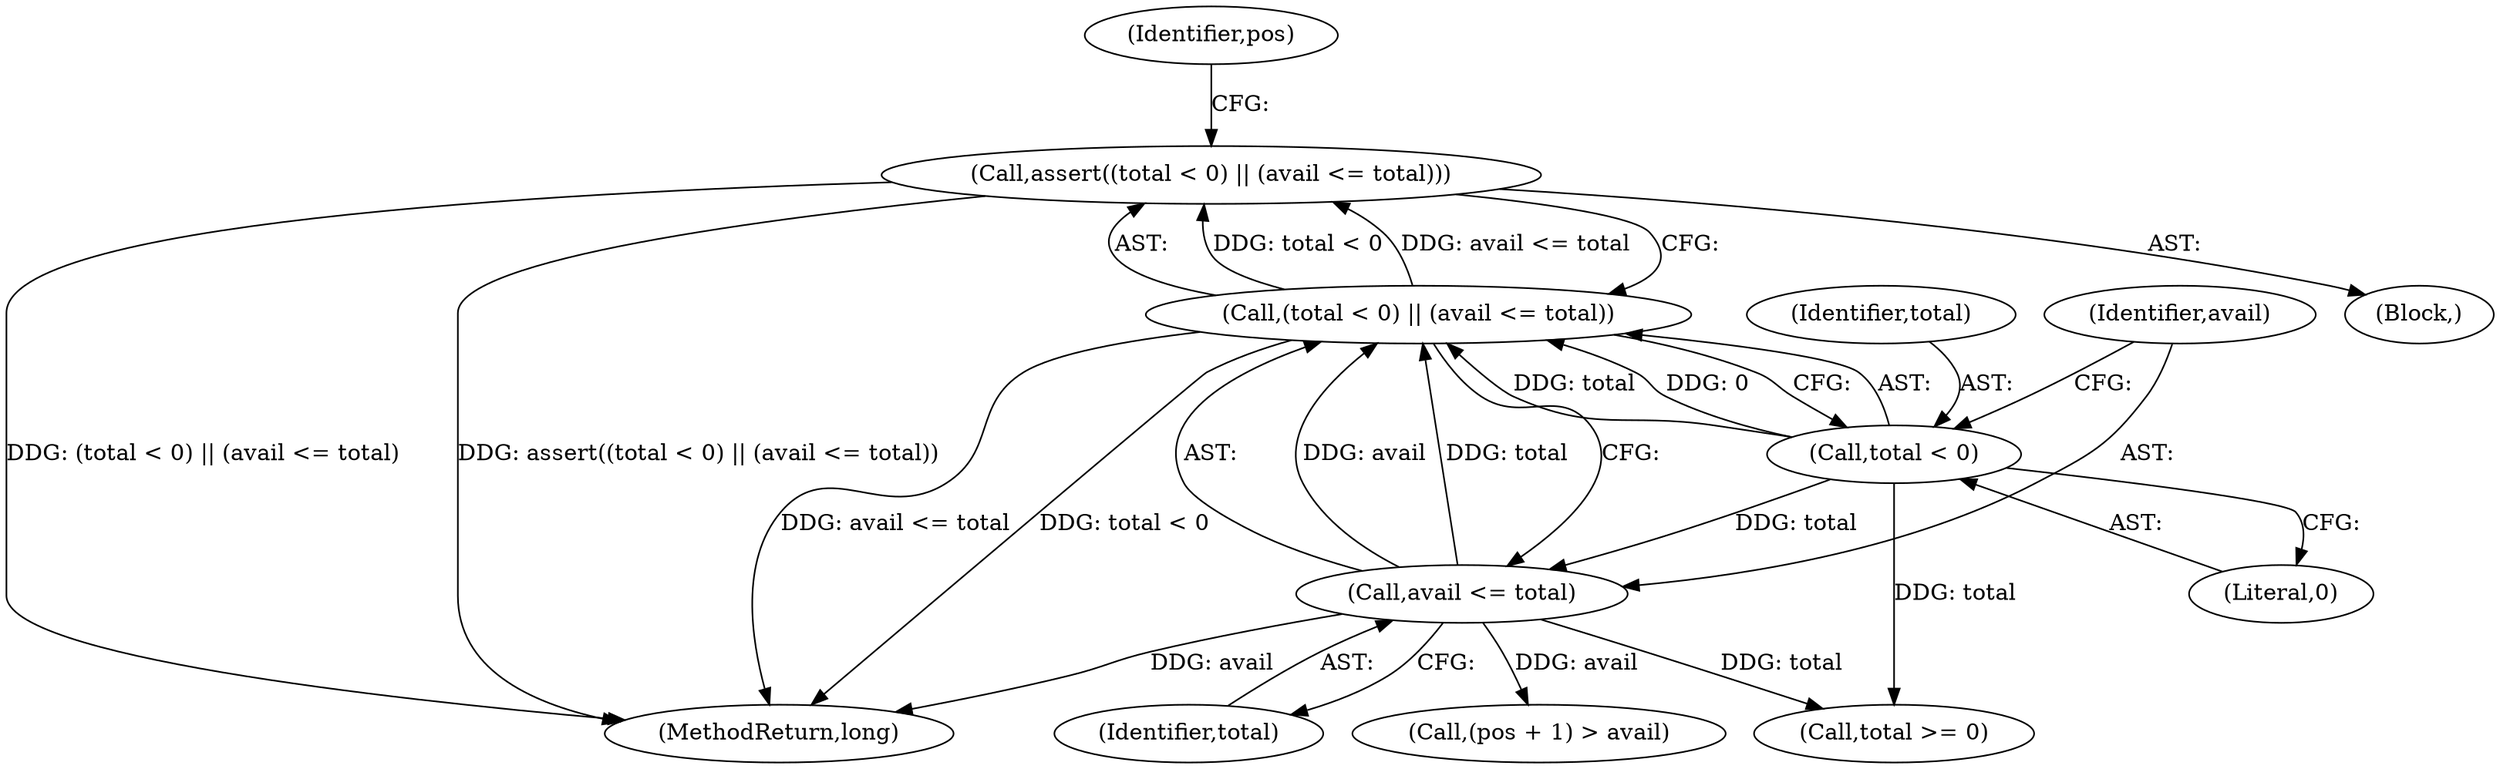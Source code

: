 digraph "0_Android_cc274e2abe8b2a6698a5c47d8aa4bb45f1f9538d_24@API" {
"1000171" [label="(Call,assert((total < 0) || (avail <= total)))"];
"1000172" [label="(Call,(total < 0) || (avail <= total))"];
"1000173" [label="(Call,total < 0)"];
"1000176" [label="(Call,avail <= total)"];
"1000173" [label="(Call,total < 0)"];
"1000667" [label="(MethodReturn,long)"];
"1000221" [label="(Call,(pos + 1) > avail)"];
"1000172" [label="(Call,(total < 0) || (avail <= total))"];
"1000174" [label="(Identifier,total)"];
"1000176" [label="(Call,avail <= total)"];
"1000180" [label="(Identifier,pos)"];
"1000177" [label="(Identifier,avail)"];
"1000175" [label="(Literal,0)"];
"1000143" [label="(Block,)"];
"1000188" [label="(Call,total >= 0)"];
"1000171" [label="(Call,assert((total < 0) || (avail <= total)))"];
"1000178" [label="(Identifier,total)"];
"1000171" -> "1000143"  [label="AST: "];
"1000171" -> "1000172"  [label="CFG: "];
"1000172" -> "1000171"  [label="AST: "];
"1000180" -> "1000171"  [label="CFG: "];
"1000171" -> "1000667"  [label="DDG: (total < 0) || (avail <= total)"];
"1000171" -> "1000667"  [label="DDG: assert((total < 0) || (avail <= total))"];
"1000172" -> "1000171"  [label="DDG: total < 0"];
"1000172" -> "1000171"  [label="DDG: avail <= total"];
"1000172" -> "1000173"  [label="CFG: "];
"1000172" -> "1000176"  [label="CFG: "];
"1000173" -> "1000172"  [label="AST: "];
"1000176" -> "1000172"  [label="AST: "];
"1000172" -> "1000667"  [label="DDG: avail <= total"];
"1000172" -> "1000667"  [label="DDG: total < 0"];
"1000173" -> "1000172"  [label="DDG: total"];
"1000173" -> "1000172"  [label="DDG: 0"];
"1000176" -> "1000172"  [label="DDG: avail"];
"1000176" -> "1000172"  [label="DDG: total"];
"1000173" -> "1000175"  [label="CFG: "];
"1000174" -> "1000173"  [label="AST: "];
"1000175" -> "1000173"  [label="AST: "];
"1000177" -> "1000173"  [label="CFG: "];
"1000173" -> "1000176"  [label="DDG: total"];
"1000173" -> "1000188"  [label="DDG: total"];
"1000176" -> "1000178"  [label="CFG: "];
"1000177" -> "1000176"  [label="AST: "];
"1000178" -> "1000176"  [label="AST: "];
"1000176" -> "1000667"  [label="DDG: avail"];
"1000176" -> "1000188"  [label="DDG: total"];
"1000176" -> "1000221"  [label="DDG: avail"];
}
